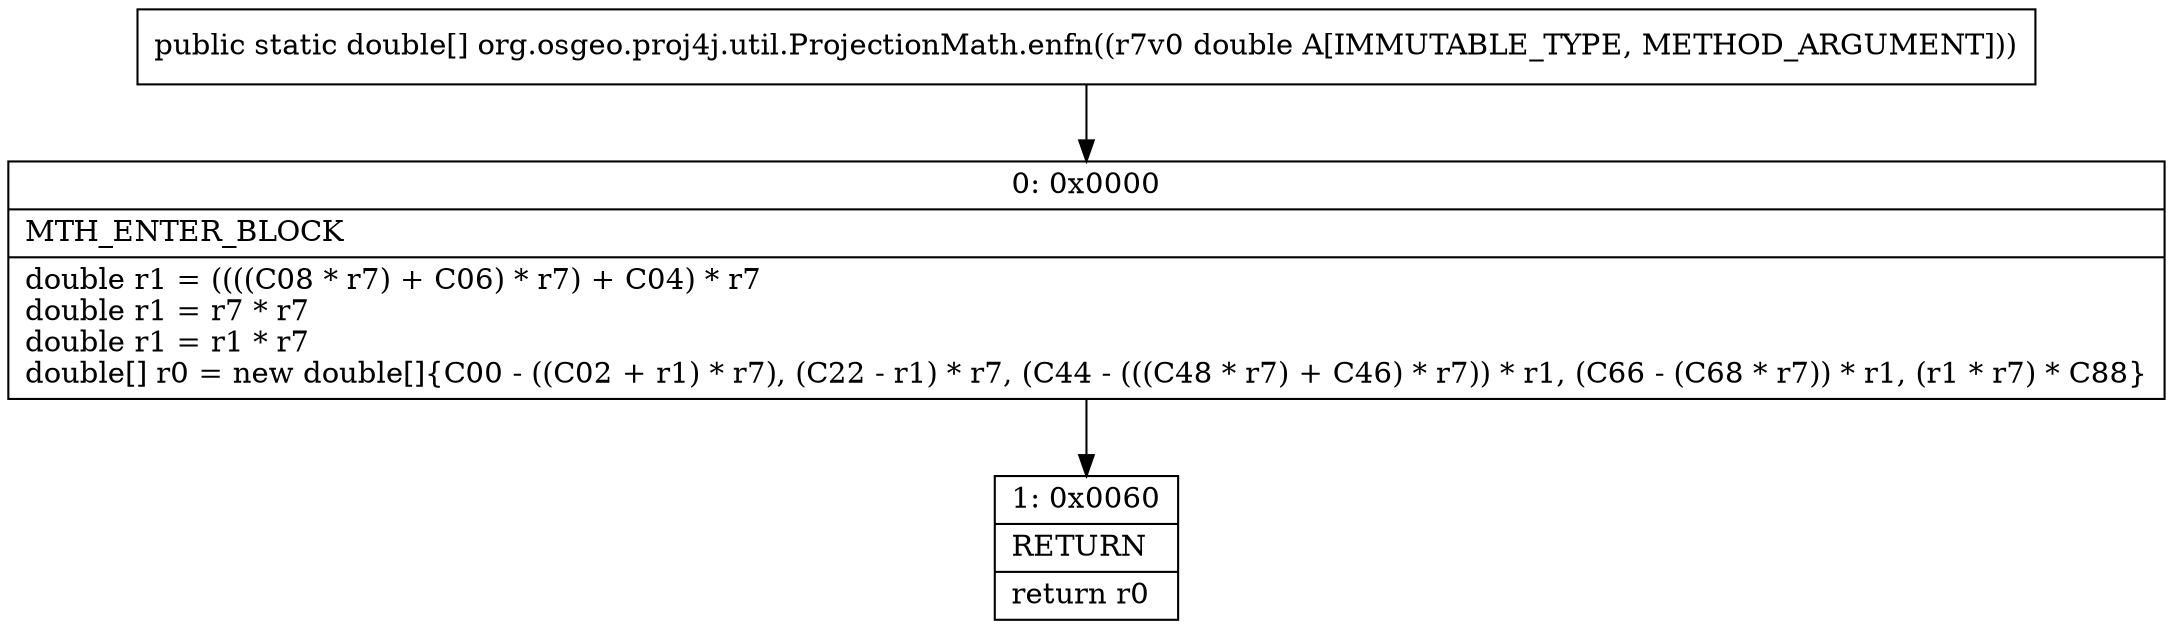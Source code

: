 digraph "CFG fororg.osgeo.proj4j.util.ProjectionMath.enfn(D)[D" {
Node_0 [shape=record,label="{0\:\ 0x0000|MTH_ENTER_BLOCK\l|double r1 = ((((C08 * r7) + C06) * r7) + C04) * r7\ldouble r1 = r7 * r7\ldouble r1 = r1 * r7\ldouble[] r0 = new double[]\{C00 \- ((C02 + r1) * r7), (C22 \- r1) * r7, (C44 \- (((C48 * r7) + C46) * r7)) * r1, (C66 \- (C68 * r7)) * r1, (r1 * r7) * C88\}\l}"];
Node_1 [shape=record,label="{1\:\ 0x0060|RETURN\l|return r0\l}"];
MethodNode[shape=record,label="{public static double[] org.osgeo.proj4j.util.ProjectionMath.enfn((r7v0 double A[IMMUTABLE_TYPE, METHOD_ARGUMENT])) }"];
MethodNode -> Node_0;
Node_0 -> Node_1;
}

